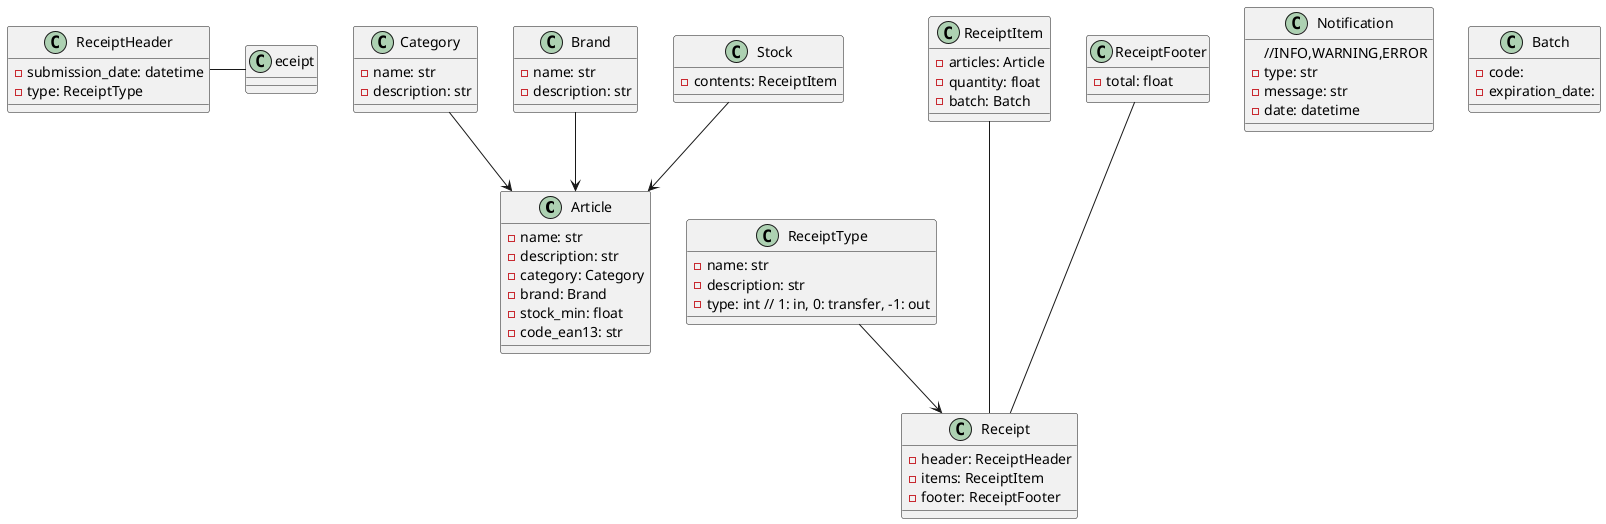 @startuml classes

class Article {
    - name: str
    - description: str
    - category: Category
    - brand: Brand
    - stock_min: float
    - code_ean13: str
}

class ReceiptType {
    - name: str
    - description: str
    - type: int // 1: in, 0: transfer, -1: out
}

class Receipt {
    - header: ReceiptHeader
    - items: ReceiptItem
    - footer: ReceiptFooter
}

class ReceiptHeader {
    - submission_date: datetime
    - type: ReceiptType

}

class ReceiptItem {
    - articles: Article
    - quantity: float
    - batch: Batch

}

class ReceiptFooter {
    - total: float

}

class Category {
    - name: str
    - description: str
}

class Brand {
    - name: str
    - description: str
}

class Stock {
    - contents: ReceiptItem
}

class Notification {
    //INFO,WARNING,ERROR
    - type: str 
    - message: str
    - date: datetime
}

class Batch {
    - code: 
    - expiration_date:
}
Stock --> Article
Category --> Article
Brand --> Article
ReceiptType --> Receipt
ReceiptHeader  ---Receipt
ReceiptItem  --- Receipt
ReceiptFooter  --- Receipt
